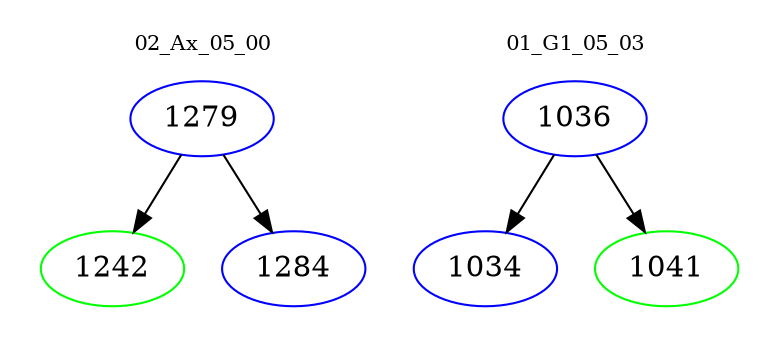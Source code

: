 digraph{
subgraph cluster_0 {
color = white
label = "02_Ax_05_00";
fontsize=10;
T0_1279 [label="1279", color="blue"]
T0_1279 -> T0_1242 [color="black"]
T0_1242 [label="1242", color="green"]
T0_1279 -> T0_1284 [color="black"]
T0_1284 [label="1284", color="blue"]
}
subgraph cluster_1 {
color = white
label = "01_G1_05_03";
fontsize=10;
T1_1036 [label="1036", color="blue"]
T1_1036 -> T1_1034 [color="black"]
T1_1034 [label="1034", color="blue"]
T1_1036 -> T1_1041 [color="black"]
T1_1041 [label="1041", color="green"]
}
}
